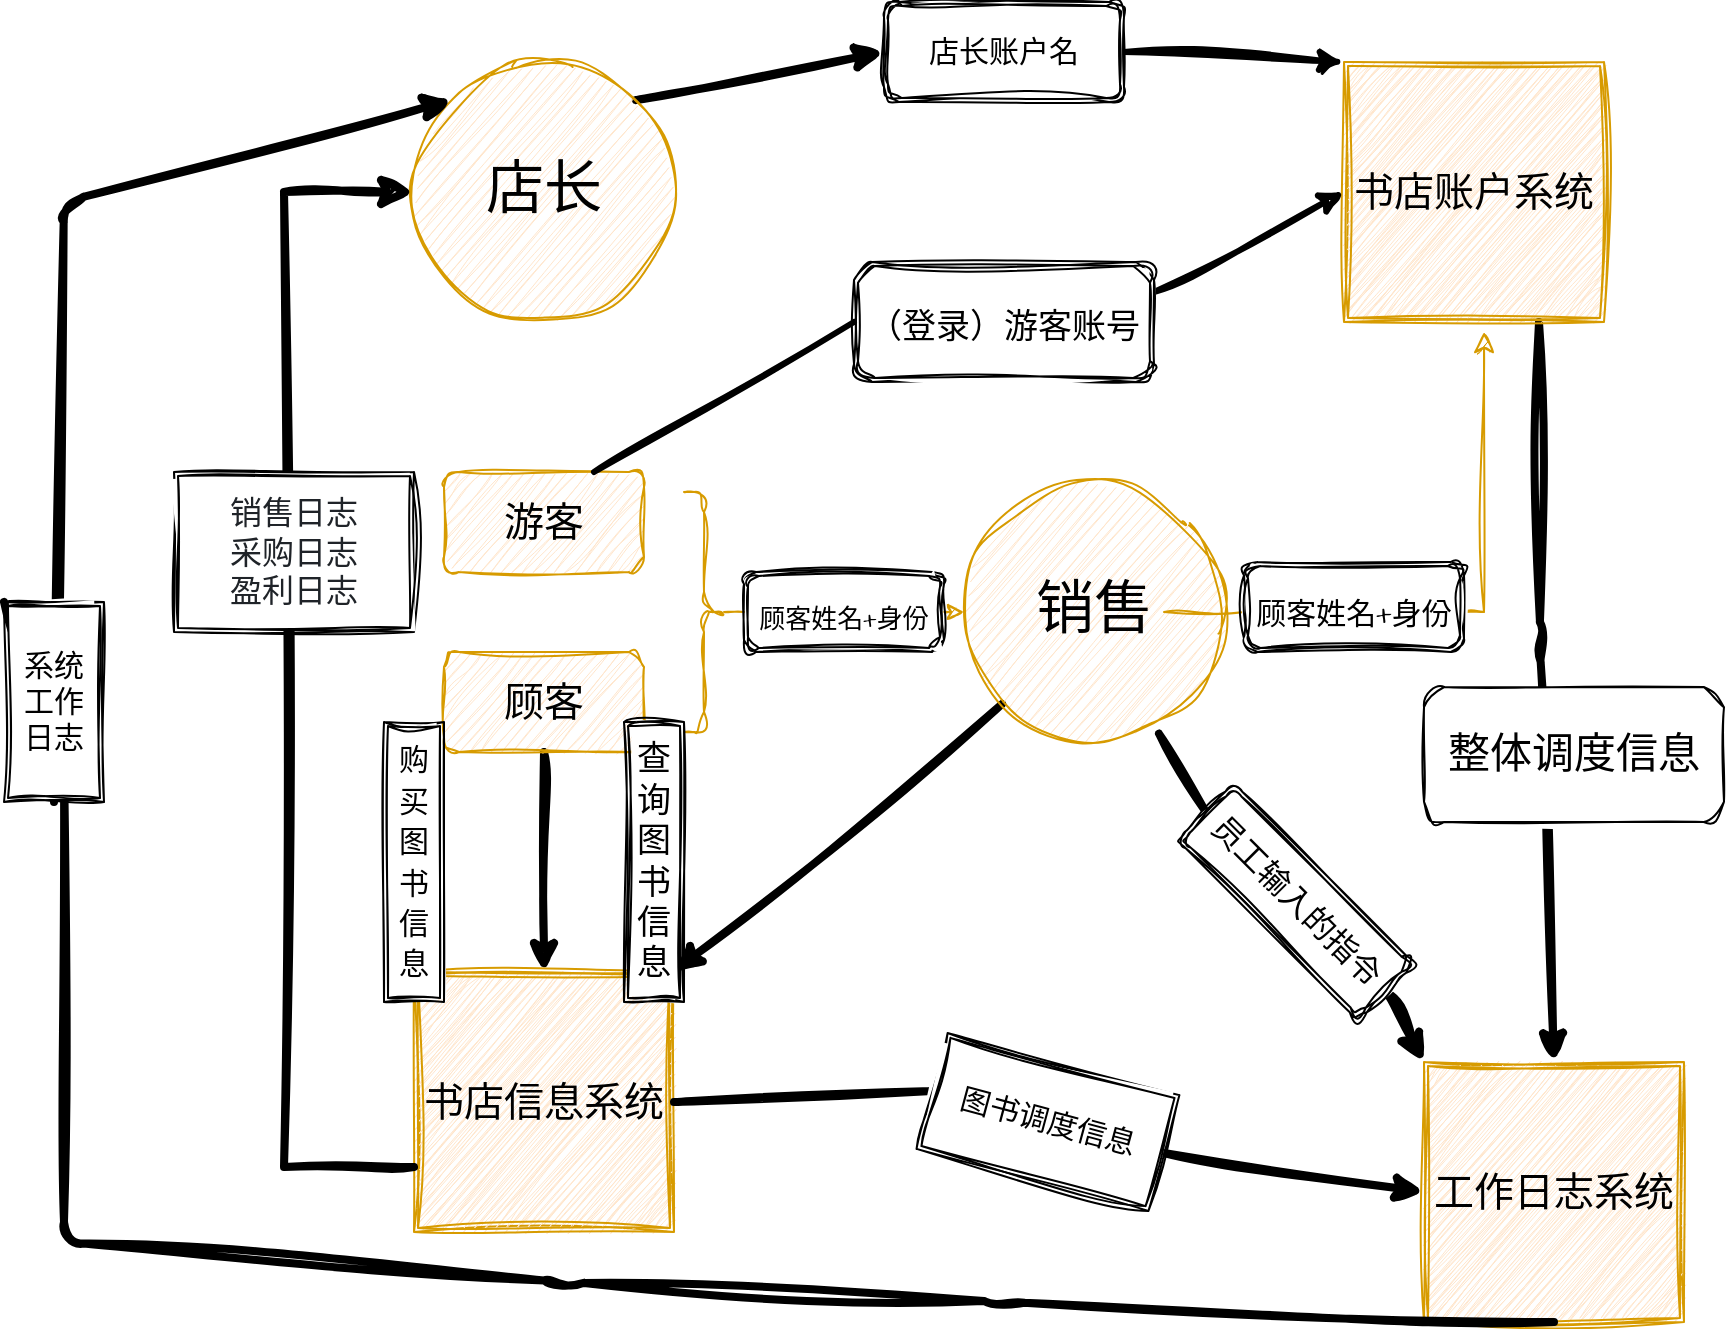 <mxfile>
    <diagram id="JRTgNviZOwGBNXnYi3Om" name="Page-1">
        <mxGraphModel dx="1010" dy="862" grid="1" gridSize="10" guides="1" tooltips="1" connect="1" arrows="1" fold="1" page="1" pageScale="1" pageWidth="4681" pageHeight="3300" math="0" shadow="0">
            <root>
                <mxCell id="0"/>
                <mxCell id="1" parent="0"/>
                <mxCell id="2" style="edgeStyle=none;sketch=1;hachureGap=4;jiggle=2;curveFitting=1;html=1;exitX=0.5;exitY=1;exitDx=0;exitDy=0;entryX=0.5;entryY=0;entryDx=0;entryDy=0;strokeWidth=4;fontFamily=Architects Daughter;fontSource=https%3A%2F%2Ffonts.googleapis.com%2Fcss%3Ffamily%3DArchitects%2BDaughter;fontSize=13;" edge="1" parent="1" source="3" target="13">
                    <mxGeometry relative="1" as="geometry"/>
                </mxCell>
                <mxCell id="3" value="顾客" style="rounded=1;whiteSpace=wrap;html=1;sketch=1;hachureGap=4;jiggle=2;curveFitting=1;fontFamily=Architects Daughter;fontSource=https%3A%2F%2Ffonts.googleapis.com%2Fcss%3Ffamily%3DArchitects%2BDaughter;fontSize=20;fillColor=#ffe6cc;strokeColor=#d79b00;" vertex="1" parent="1">
                    <mxGeometry x="370" y="485" width="100" height="50" as="geometry"/>
                </mxCell>
                <mxCell id="5" value="游客" style="rounded=1;whiteSpace=wrap;html=1;sketch=1;hachureGap=4;jiggle=2;curveFitting=1;fontFamily=Architects Daughter;fontSource=https%3A%2F%2Ffonts.googleapis.com%2Fcss%3Ffamily%3DArchitects%2BDaughter;fontSize=20;fillColor=#ffe6cc;strokeColor=#d79b00;" vertex="1" parent="1">
                    <mxGeometry x="370" y="395" width="100" height="50" as="geometry"/>
                </mxCell>
                <mxCell id="6" value="" style="edgeStyle=none;sketch=1;hachureGap=4;jiggle=2;curveFitting=1;html=1;fontFamily=Architects Daughter;fontSource=https%3A%2F%2Ffonts.googleapis.com%2Fcss%3Ffamily%3DArchitects%2BDaughter;fontSize=16;fillColor=#ffe6cc;strokeColor=#d79b00;startArrow=none;" edge="1" parent="1" source="23" target="11">
                    <mxGeometry relative="1" as="geometry"/>
                </mxCell>
                <mxCell id="7" value="" style="shape=curlyBracket;whiteSpace=wrap;html=1;rounded=1;flipH=1;labelPosition=right;verticalLabelPosition=middle;align=left;verticalAlign=middle;sketch=1;hachureGap=4;jiggle=2;curveFitting=1;fontFamily=Architects Daughter;fontSource=https%3A%2F%2Ffonts.googleapis.com%2Fcss%3Ffamily%3DArchitects%2BDaughter;fontSize=20;fillColor=#ffe6cc;strokeColor=#d79b00;" vertex="1" parent="1">
                    <mxGeometry x="490" y="405" width="20" height="120" as="geometry"/>
                </mxCell>
                <mxCell id="9" style="edgeStyle=none;sketch=1;hachureGap=4;jiggle=2;curveFitting=1;html=1;exitX=0;exitY=1;exitDx=0;exitDy=0;entryX=1;entryY=0;entryDx=0;entryDy=0;strokeWidth=4;fontFamily=Architects Daughter;fontSource=https%3A%2F%2Ffonts.googleapis.com%2Fcss%3Ffamily%3DArchitects%2BDaughter;fontSize=29;" edge="1" parent="1" source="11" target="13">
                    <mxGeometry relative="1" as="geometry"/>
                </mxCell>
                <mxCell id="10" style="edgeStyle=none;sketch=1;hachureGap=4;jiggle=2;curveFitting=1;html=1;strokeWidth=4;fontFamily=Architects Daughter;fontSource=https%3A%2F%2Ffonts.googleapis.com%2Fcss%3Ffamily%3DArchitects%2BDaughter;fontSize=29;entryX=0;entryY=0;entryDx=0;entryDy=0;startArrow=none;exitX=1;exitY=0.5;exitDx=0;exitDy=0;" edge="1" parent="1" source="37" target="21">
                    <mxGeometry relative="1" as="geometry">
                        <mxPoint x="803.994" y="619.608" as="targetPoint"/>
                        <mxPoint x="810" y="620" as="sourcePoint"/>
                    </mxGeometry>
                </mxCell>
                <mxCell id="11" value="&lt;font style=&quot;font-size: 29px;&quot;&gt;销售&lt;/font&gt;" style="ellipse;whiteSpace=wrap;html=1;fontSize=20;fontFamily=Architects Daughter;align=center;rounded=1;sketch=1;hachureGap=4;jiggle=2;curveFitting=1;fontSource=https%3A%2F%2Ffonts.googleapis.com%2Fcss%3Ffamily%3DArchitects%2BDaughter;fillColor=#ffe6cc;strokeColor=#d79b00;" vertex="1" parent="1">
                    <mxGeometry x="630" y="400" width="130" height="130" as="geometry"/>
                </mxCell>
                <mxCell id="12" style="edgeStyle=none;sketch=1;hachureGap=4;jiggle=2;curveFitting=1;html=1;exitX=1;exitY=0.5;exitDx=0;exitDy=0;entryX=0;entryY=0.5;entryDx=0;entryDy=0;strokeWidth=4;fontFamily=Architects Daughter;fontSource=https%3A%2F%2Ffonts.googleapis.com%2Fcss%3Ffamily%3DArchitects%2BDaughter;fontSize=29;startArrow=none;" edge="1" parent="1" source="33" target="21">
                    <mxGeometry relative="1" as="geometry"/>
                </mxCell>
                <mxCell id="13" value="书店信息系统" style="shape=ext;double=1;whiteSpace=wrap;html=1;aspect=fixed;sketch=1;hachureGap=4;jiggle=2;curveFitting=1;fontFamily=Architects Daughter;fontSource=https%3A%2F%2Ffonts.googleapis.com%2Fcss%3Ffamily%3DArchitects%2BDaughter;fontSize=20;fillColor=#ffe6cc;strokeColor=#d79b00;" vertex="1" parent="1">
                    <mxGeometry x="355" y="645" width="130" height="130" as="geometry"/>
                </mxCell>
                <mxCell id="14" value="" style="edgeStyle=segmentEdgeStyle;endArrow=classic;html=1;curved=0;rounded=0;endSize=8;startSize=8;sketch=1;hachureGap=4;jiggle=2;curveFitting=1;fontFamily=Architects Daughter;fontSource=https%3A%2F%2Ffonts.googleapis.com%2Fcss%3Ffamily%3DArchitects%2BDaughter;fontSize=29;fillColor=#ffe6cc;strokeColor=#d79b00;startArrow=none;" edge="1" parent="1" source="25">
                    <mxGeometry width="50" height="50" relative="1" as="geometry">
                        <mxPoint x="730" y="465" as="sourcePoint"/>
                        <mxPoint x="890" y="325" as="targetPoint"/>
                        <Array as="points">
                            <mxPoint x="890" y="465"/>
                        </Array>
                    </mxGeometry>
                </mxCell>
                <mxCell id="15" style="edgeStyle=none;sketch=1;hachureGap=4;jiggle=2;curveFitting=1;html=1;exitX=0.75;exitY=1;exitDx=0;exitDy=0;entryX=0.5;entryY=0;entryDx=0;entryDy=0;strokeWidth=4;fontFamily=Architects Daughter;fontSource=https%3A%2F%2Ffonts.googleapis.com%2Fcss%3Ffamily%3DArchitects%2BDaughter;fontSize=29;" edge="1" parent="1" source="17" target="21">
                    <mxGeometry relative="1" as="geometry">
                        <Array as="points">
                            <mxPoint x="918" y="480"/>
                        </Array>
                    </mxGeometry>
                </mxCell>
                <mxCell id="17" value="书店账户系统" style="shape=ext;double=1;whiteSpace=wrap;html=1;aspect=fixed;sketch=1;hachureGap=4;jiggle=2;curveFitting=1;fontFamily=Architects Daughter;fontSource=https%3A%2F%2Ffonts.googleapis.com%2Fcss%3Ffamily%3DArchitects%2BDaughter;fontSize=20;fillColor=#ffe6cc;strokeColor=#d79b00;" vertex="1" parent="1">
                    <mxGeometry x="820" y="190" width="130" height="130" as="geometry"/>
                </mxCell>
                <mxCell id="42" style="sketch=1;hachureGap=4;jiggle=2;curveFitting=1;html=1;exitX=1;exitY=0;exitDx=0;exitDy=0;entryX=0;entryY=0.5;entryDx=0;entryDy=0;fontFamily=Architects Daughter;fontSource=https%3A%2F%2Ffonts.googleapis.com%2Fcss%3Ffamily%3DArchitects%2BDaughter;fontSize=12;strokeWidth=4;" edge="1" parent="1" source="18" target="35">
                    <mxGeometry relative="1" as="geometry"/>
                </mxCell>
                <mxCell id="18" value="&lt;font style=&quot;font-size: 29px;&quot;&gt;店长&lt;/font&gt;" style="ellipse;whiteSpace=wrap;html=1;fontSize=20;fontFamily=Architects Daughter;align=center;rounded=1;sketch=1;hachureGap=4;jiggle=2;curveFitting=1;fontSource=https%3A%2F%2Ffonts.googleapis.com%2Fcss%3Ffamily%3DArchitects%2BDaughter;fillColor=#ffe6cc;strokeColor=#d79b00;" vertex="1" parent="1">
                    <mxGeometry x="355" y="190" width="130" height="130" as="geometry"/>
                </mxCell>
                <mxCell id="19" value="" style="edgeStyle=elbowEdgeStyle;elbow=vertical;endArrow=classic;html=1;curved=0;rounded=0;endSize=8;startSize=8;sketch=1;hachureGap=4;jiggle=2;curveFitting=1;fontFamily=Architects Daughter;fontSource=https%3A%2F%2Ffonts.googleapis.com%2Fcss%3Ffamily%3DArchitects%2BDaughter;fontSize=29;exitX=0;exitY=0.75;exitDx=0;exitDy=0;entryX=0;entryY=0.5;entryDx=0;entryDy=0;strokeWidth=4;" edge="1" parent="1" source="13" target="18">
                    <mxGeometry width="50" height="50" relative="1" as="geometry">
                        <mxPoint x="80" y="575" as="sourcePoint"/>
                        <mxPoint x="130" y="525" as="targetPoint"/>
                        <Array as="points">
                            <mxPoint x="290" y="500"/>
                        </Array>
                    </mxGeometry>
                </mxCell>
                <mxCell id="20" style="edgeStyle=none;sketch=1;hachureGap=4;jiggle=2;curveFitting=1;html=1;exitX=0.5;exitY=1;exitDx=0;exitDy=0;strokeWidth=4;fontFamily=Architects Daughter;fontSource=https%3A%2F%2Ffonts.googleapis.com%2Fcss%3Ffamily%3DArchitects%2BDaughter;fontSize=29;entryX=0;entryY=0;entryDx=0;entryDy=0;startArrow=none;" edge="1" parent="1" source="40" target="18">
                    <mxGeometry relative="1" as="geometry">
                        <Array as="points">
                            <mxPoint x="180" y="260"/>
                        </Array>
                    </mxGeometry>
                </mxCell>
                <mxCell id="21" value="工作日志系统" style="shape=ext;double=1;whiteSpace=wrap;html=1;aspect=fixed;sketch=1;hachureGap=4;jiggle=2;curveFitting=1;fontFamily=Architects Daughter;fontSource=https%3A%2F%2Ffonts.googleapis.com%2Fcss%3Ffamily%3DArchitects%2BDaughter;fontSize=20;fillColor=#ffe6cc;strokeColor=#d79b00;" vertex="1" parent="1">
                    <mxGeometry x="860" y="690" width="130" height="130" as="geometry"/>
                </mxCell>
                <mxCell id="22" value="" style="edgeStyle=none;sketch=1;hachureGap=4;jiggle=2;curveFitting=1;html=1;fontFamily=Architects Daughter;fontSource=https%3A%2F%2Ffonts.googleapis.com%2Fcss%3Ffamily%3DArchitects%2BDaughter;fontSize=16;fillColor=#ffe6cc;strokeColor=#d79b00;endArrow=none;" edge="1" parent="1" source="7" target="23">
                    <mxGeometry relative="1" as="geometry">
                        <mxPoint x="510" y="465" as="sourcePoint"/>
                        <mxPoint x="600.0" y="465" as="targetPoint"/>
                    </mxGeometry>
                </mxCell>
                <mxCell id="23" value="&lt;font style=&quot;font-size: 13px;&quot;&gt;顾客姓名+身份&lt;/font&gt;" style="shape=ext;double=1;rounded=1;whiteSpace=wrap;html=1;sketch=1;hachureGap=4;jiggle=2;curveFitting=1;fontFamily=Architects Daughter;fontSource=https%3A%2F%2Ffonts.googleapis.com%2Fcss%3Ffamily%3DArchitects%2BDaughter;fontSize=29;" vertex="1" parent="1">
                    <mxGeometry x="520" y="445" width="100" height="40" as="geometry"/>
                </mxCell>
                <mxCell id="24" value="" style="edgeStyle=segmentEdgeStyle;endArrow=none;html=1;curved=0;rounded=0;endSize=8;startSize=8;sketch=1;hachureGap=4;jiggle=2;curveFitting=1;fontFamily=Architects Daughter;fontSource=https%3A%2F%2Ffonts.googleapis.com%2Fcss%3Ffamily%3DArchitects%2BDaughter;fontSize=29;fillColor=#ffe6cc;strokeColor=#d79b00;" edge="1" parent="1" target="25">
                    <mxGeometry width="50" height="50" relative="1" as="geometry">
                        <mxPoint x="730" y="465" as="sourcePoint"/>
                        <mxPoint x="890" y="325" as="targetPoint"/>
                        <Array as="points"/>
                    </mxGeometry>
                </mxCell>
                <mxCell id="25" value="&lt;font style=&quot;font-size: 15px;&quot;&gt;顾客姓名+身份&lt;/font&gt;" style="shape=ext;double=1;rounded=1;whiteSpace=wrap;html=1;sketch=1;hachureGap=4;jiggle=2;curveFitting=1;fontFamily=Architects Daughter;fontSource=https%3A%2F%2Ffonts.googleapis.com%2Fcss%3Ffamily%3DArchitects%2BDaughter;fontSize=29;" vertex="1" parent="1">
                    <mxGeometry x="770" y="440" width="110" height="45" as="geometry"/>
                </mxCell>
                <mxCell id="28" value="" style="edgeStyle=none;sketch=1;hachureGap=4;jiggle=2;curveFitting=1;html=1;exitX=0.75;exitY=0;exitDx=0;exitDy=0;entryX=0;entryY=0.5;entryDx=0;entryDy=0;strokeWidth=3;fontFamily=Architects Daughter;fontSource=https%3A%2F%2Ffonts.googleapis.com%2Fcss%3Ffamily%3DArchitects%2BDaughter;fontSize=24;endArrow=none;" edge="1" parent="1" source="5" target="29">
                    <mxGeometry relative="1" as="geometry">
                        <mxPoint x="445" y="395" as="sourcePoint"/>
                        <mxPoint x="820" y="255" as="targetPoint"/>
                        <Array as="points"/>
                    </mxGeometry>
                </mxCell>
                <mxCell id="45" style="edgeStyle=none;sketch=1;hachureGap=4;jiggle=2;curveFitting=1;html=1;exitX=1;exitY=0.25;exitDx=0;exitDy=0;entryX=0;entryY=0.5;entryDx=0;entryDy=0;strokeWidth=3;fontFamily=Architects Daughter;fontSource=https%3A%2F%2Ffonts.googleapis.com%2Fcss%3Ffamily%3DArchitects%2BDaughter;fontSize=12;" edge="1" parent="1" source="29" target="17">
                    <mxGeometry relative="1" as="geometry"/>
                </mxCell>
                <mxCell id="29" value="&lt;font style=&quot;font-size: 17px;&quot;&gt;（登录）游客账号&lt;/font&gt;" style="shape=ext;double=1;rounded=1;whiteSpace=wrap;html=1;sketch=1;hachureGap=4;jiggle=2;curveFitting=1;fontFamily=Architects Daughter;fontSource=https%3A%2F%2Ffonts.googleapis.com%2Fcss%3Ffamily%3DArchitects%2BDaughter;fontSize=29;" vertex="1" parent="1">
                    <mxGeometry x="575" y="290" width="150" height="60" as="geometry"/>
                </mxCell>
                <mxCell id="30" value="查&lt;br&gt;询图书信息&lt;span style=&quot;color: rgba(0, 0, 0, 0); font-family: monospace; font-size: 0px; text-align: start;&quot;&gt;%3CmxGraphModel%3E%3Croot%3E%3CmxCell%20id%3D%220%22%2F%3E%3CmxCell%20id%3D%221%22%20parent%3D%220%22%2F%3E%3CmxCell%20id%3D%222%22%20value%3D%22%26lt%3Bfont%20style%3D%26quot%3Bfont-size%3A%2012px%3B%26quot%3B%26gt%3B%E6%9F%A5%E8%AF%A2%E9%94%80%E5%94%AE%E6%97%A5%E5%BF%97%26lt%3B%2Ffont%26gt%3B%22%20style%3D%22shape%3Dext%3Bdouble%3D1%3Brounded%3D1%3BwhiteSpace%3Dwrap%3Bhtml%3D1%3Bsketch%3D1%3BhachureGap%3D4%3Bjiggle%3D2%3BcurveFitting%3D1%3BfontFamily%3DArchitects%20Daughter%3BfontSource%3Dhttps%253A%252F%252Ffonts.googleapis.com%252Fcss%253Ffamily%253DArchitects%252BDaughter%3BfontSize%3D29%3B%22%20vertex%3D%221%22%20parent%3D%221%22%3E%3CmxGeometry%20x%3D%22510%22%20y%3D%22340%22%20width%3D%2280%22%20height%3D%2240%22%20as%3D%22geometry%22%2F%3E%3C%2FmxCell%3E%3C%2Froot%3E%3C%2FmxGraphModel%3E&lt;/span&gt;" style="shape=ext;double=1;rounded=0;whiteSpace=wrap;html=1;sketch=1;hachureGap=4;jiggle=2;curveFitting=1;fontFamily=Architects Daughter;fontSource=https%3A%2F%2Ffonts.googleapis.com%2Fcss%3Ffamily%3DArchitects%2BDaughter;fontSize=17;" vertex="1" parent="1">
                    <mxGeometry x="460" y="520" width="30" height="140" as="geometry"/>
                </mxCell>
                <mxCell id="31" value="&lt;font style=&quot;font-size: 15px;&quot;&gt;购&lt;br&gt;买图书信息&lt;/font&gt;" style="shape=ext;double=1;rounded=0;whiteSpace=wrap;html=1;sketch=1;hachureGap=4;jiggle=2;curveFitting=1;fontFamily=Architects Daughter;fontSource=https%3A%2F%2Ffonts.googleapis.com%2Fcss%3Ffamily%3DArchitects%2BDaughter;fontSize=17;" vertex="1" parent="1">
                    <mxGeometry x="340" y="520" width="30" height="140" as="geometry"/>
                </mxCell>
                <mxCell id="32" value="" style="edgeStyle=none;sketch=1;hachureGap=4;jiggle=2;curveFitting=1;html=1;exitX=1;exitY=0.5;exitDx=0;exitDy=0;entryX=0;entryY=0.5;entryDx=0;entryDy=0;strokeWidth=4;fontFamily=Architects Daughter;fontSource=https%3A%2F%2Ffonts.googleapis.com%2Fcss%3Ffamily%3DArchitects%2BDaughter;fontSize=29;endArrow=none;" edge="1" parent="1" source="13" target="33">
                    <mxGeometry relative="1" as="geometry">
                        <mxPoint x="485" y="710" as="sourcePoint"/>
                        <mxPoint x="820" y="710" as="targetPoint"/>
                    </mxGeometry>
                </mxCell>
                <mxCell id="33" value="图书调度信息" style="shape=ext;double=1;rounded=0;whiteSpace=wrap;html=1;sketch=1;hachureGap=4;jiggle=2;curveFitting=1;fontFamily=Architects Daughter;fontSource=https%3A%2F%2Ffonts.googleapis.com%2Fcss%3Ffamily%3DArchitects%2BDaughter;fontSize=15;rotation=15;" vertex="1" parent="1">
                    <mxGeometry x="612" y="690" width="120" height="60" as="geometry"/>
                </mxCell>
                <mxCell id="43" style="edgeStyle=none;sketch=1;hachureGap=4;jiggle=2;curveFitting=1;html=1;exitX=1;exitY=0.5;exitDx=0;exitDy=0;entryX=0;entryY=0;entryDx=0;entryDy=0;fontFamily=Architects Daughter;fontSource=https%3A%2F%2Ffonts.googleapis.com%2Fcss%3Ffamily%3DArchitects%2BDaughter;fontSize=12;strokeWidth=3;" edge="1" parent="1" source="35" target="17">
                    <mxGeometry relative="1" as="geometry"/>
                </mxCell>
                <mxCell id="35" value="店长账户名" style="shape=ext;double=1;rounded=1;whiteSpace=wrap;html=1;sketch=1;hachureGap=4;jiggle=2;curveFitting=1;fontFamily=Architects Daughter;fontSource=https%3A%2F%2Ffonts.googleapis.com%2Fcss%3Ffamily%3DArchitects%2BDaughter;fontSize=15;" vertex="1" parent="1">
                    <mxGeometry x="590" y="160" width="120" height="50" as="geometry"/>
                </mxCell>
                <mxCell id="36" value="" style="edgeStyle=none;sketch=1;hachureGap=4;jiggle=2;curveFitting=1;html=1;exitX=0.75;exitY=0.968;exitDx=0;exitDy=0;strokeWidth=4;fontFamily=Architects Daughter;fontSource=https%3A%2F%2Ffonts.googleapis.com%2Fcss%3Ffamily%3DArchitects%2BDaughter;fontSize=29;entryX=0;entryY=0.5;entryDx=0;entryDy=0;endArrow=none;exitPerimeter=0;" edge="1" parent="1" source="11" target="37">
                    <mxGeometry relative="1" as="geometry">
                        <mxPoint x="820" y="645" as="targetPoint"/>
                        <mxPoint x="710.962" y="510.962" as="sourcePoint"/>
                    </mxGeometry>
                </mxCell>
                <mxCell id="46" style="edgeStyle=none;sketch=1;hachureGap=4;jiggle=2;curveFitting=1;html=1;exitX=1;exitY=0.5;exitDx=0;exitDy=0;strokeWidth=3;fontFamily=Architects Daughter;fontSource=https%3A%2F%2Ffonts.googleapis.com%2Fcss%3Ffamily%3DArchitects%2BDaughter;fontSize=16;" edge="1" parent="1" source="37">
                    <mxGeometry relative="1" as="geometry">
                        <mxPoint x="820" y="650" as="targetPoint"/>
                    </mxGeometry>
                </mxCell>
                <mxCell id="37" value="&lt;font style=&quot;font-size: 16px;&quot;&gt;员工输入的指令&lt;/font&gt;" style="shape=ext;double=1;rounded=1;whiteSpace=wrap;html=1;sketch=1;hachureGap=4;jiggle=2;curveFitting=1;fontFamily=Architects Daughter;fontSource=https%3A%2F%2Ffonts.googleapis.com%2Fcss%3Ffamily%3DArchitects%2BDaughter;fontSize=13;rotation=45;" vertex="1" parent="1">
                    <mxGeometry x="732" y="590" width="128" height="40" as="geometry"/>
                </mxCell>
                <mxCell id="38" value="&lt;span style=&quot;color: rgb(31, 35, 40); font-family: -apple-system, BlinkMacSystemFont, &amp;quot;Segoe UI&amp;quot;, &amp;quot;Noto Sans&amp;quot;, Helvetica, Arial, sans-serif, &amp;quot;Apple Color Emoji&amp;quot;, &amp;quot;Segoe UI Emoji&amp;quot;; font-size: 16px; text-align: start; background-color: rgb(255, 255, 255);&quot;&gt;销售日志&lt;br&gt;&lt;/span&gt;&lt;span style=&quot;color: rgb(31, 35, 40); font-family: -apple-system, BlinkMacSystemFont, &amp;quot;Segoe UI&amp;quot;, &amp;quot;Noto Sans&amp;quot;, Helvetica, Arial, sans-serif, &amp;quot;Apple Color Emoji&amp;quot;, &amp;quot;Segoe UI Emoji&amp;quot;; font-size: 16px; text-align: start; background-color: rgb(255, 255, 255);&quot;&gt;采购日志&lt;br&gt;&lt;/span&gt;&lt;span style=&quot;color: rgb(31, 35, 40); font-family: -apple-system, BlinkMacSystemFont, &amp;quot;Segoe UI&amp;quot;, &amp;quot;Noto Sans&amp;quot;, Helvetica, Arial, sans-serif, &amp;quot;Apple Color Emoji&amp;quot;, &amp;quot;Segoe UI Emoji&amp;quot;; font-size: 16px; text-align: start; background-color: rgb(255, 255, 255);&quot;&gt;盈利日志&lt;/span&gt;&lt;span style=&quot;color: rgb(31, 35, 40); font-family: -apple-system, BlinkMacSystemFont, &amp;quot;Segoe UI&amp;quot;, &amp;quot;Noto Sans&amp;quot;, Helvetica, Arial, sans-serif, &amp;quot;Apple Color Emoji&amp;quot;, &amp;quot;Segoe UI Emoji&amp;quot;; font-size: 16px; text-align: start; background-color: rgb(255, 255, 255);&quot;&gt;&lt;br&gt;&lt;/span&gt;" style="shape=ext;double=1;rounded=0;whiteSpace=wrap;html=1;sketch=1;hachureGap=4;jiggle=2;curveFitting=1;fontFamily=Architects Daughter;fontSource=https%3A%2F%2Ffonts.googleapis.com%2Fcss%3Ffamily%3DArchitects%2BDaughter;fontSize=13;" vertex="1" parent="1">
                    <mxGeometry x="235" y="395" width="120" height="80" as="geometry"/>
                </mxCell>
                <mxCell id="39" value="" style="edgeStyle=none;sketch=1;hachureGap=4;jiggle=2;curveFitting=1;html=1;exitX=0.5;exitY=1;exitDx=0;exitDy=0;strokeWidth=4;fontFamily=Architects Daughter;fontSource=https%3A%2F%2Ffonts.googleapis.com%2Fcss%3Ffamily%3DArchitects%2BDaughter;fontSize=29;entryX=0;entryY=0;entryDx=0;entryDy=0;endArrow=none;" edge="1" parent="1" source="21" target="40">
                    <mxGeometry relative="1" as="geometry">
                        <mxPoint x="885" y="775" as="sourcePoint"/>
                        <mxPoint x="374.038" y="209.038" as="targetPoint"/>
                        <Array as="points">
                            <mxPoint x="650" y="810"/>
                            <mxPoint x="430" y="800"/>
                            <mxPoint x="180" y="780"/>
                            <mxPoint x="180" y="530"/>
                        </Array>
                    </mxGeometry>
                </mxCell>
                <mxCell id="40" value="系统&lt;br&gt;工作日志" style="shape=ext;double=1;rounded=0;whiteSpace=wrap;html=1;sketch=1;hachureGap=4;jiggle=2;curveFitting=1;fontFamily=Architects Daughter;fontSource=https%3A%2F%2Ffonts.googleapis.com%2Fcss%3Ffamily%3DArchitects%2BDaughter;fontSize=15;" vertex="1" parent="1">
                    <mxGeometry x="150" y="460" width="50" height="100" as="geometry"/>
                </mxCell>
                <mxCell id="41" value="&lt;font style=&quot;font-size: 21px;&quot;&gt;整体调度信息&lt;/font&gt;" style="rounded=1;whiteSpace=wrap;html=1;sketch=1;hachureGap=4;jiggle=2;curveFitting=1;fontFamily=Architects Daughter;fontSource=https%3A%2F%2Ffonts.googleapis.com%2Fcss%3Ffamily%3DArchitects%2BDaughter;fontSize=13;" vertex="1" parent="1">
                    <mxGeometry x="860" y="502.5" width="150" height="67.5" as="geometry"/>
                </mxCell>
            </root>
        </mxGraphModel>
    </diagram>
</mxfile>